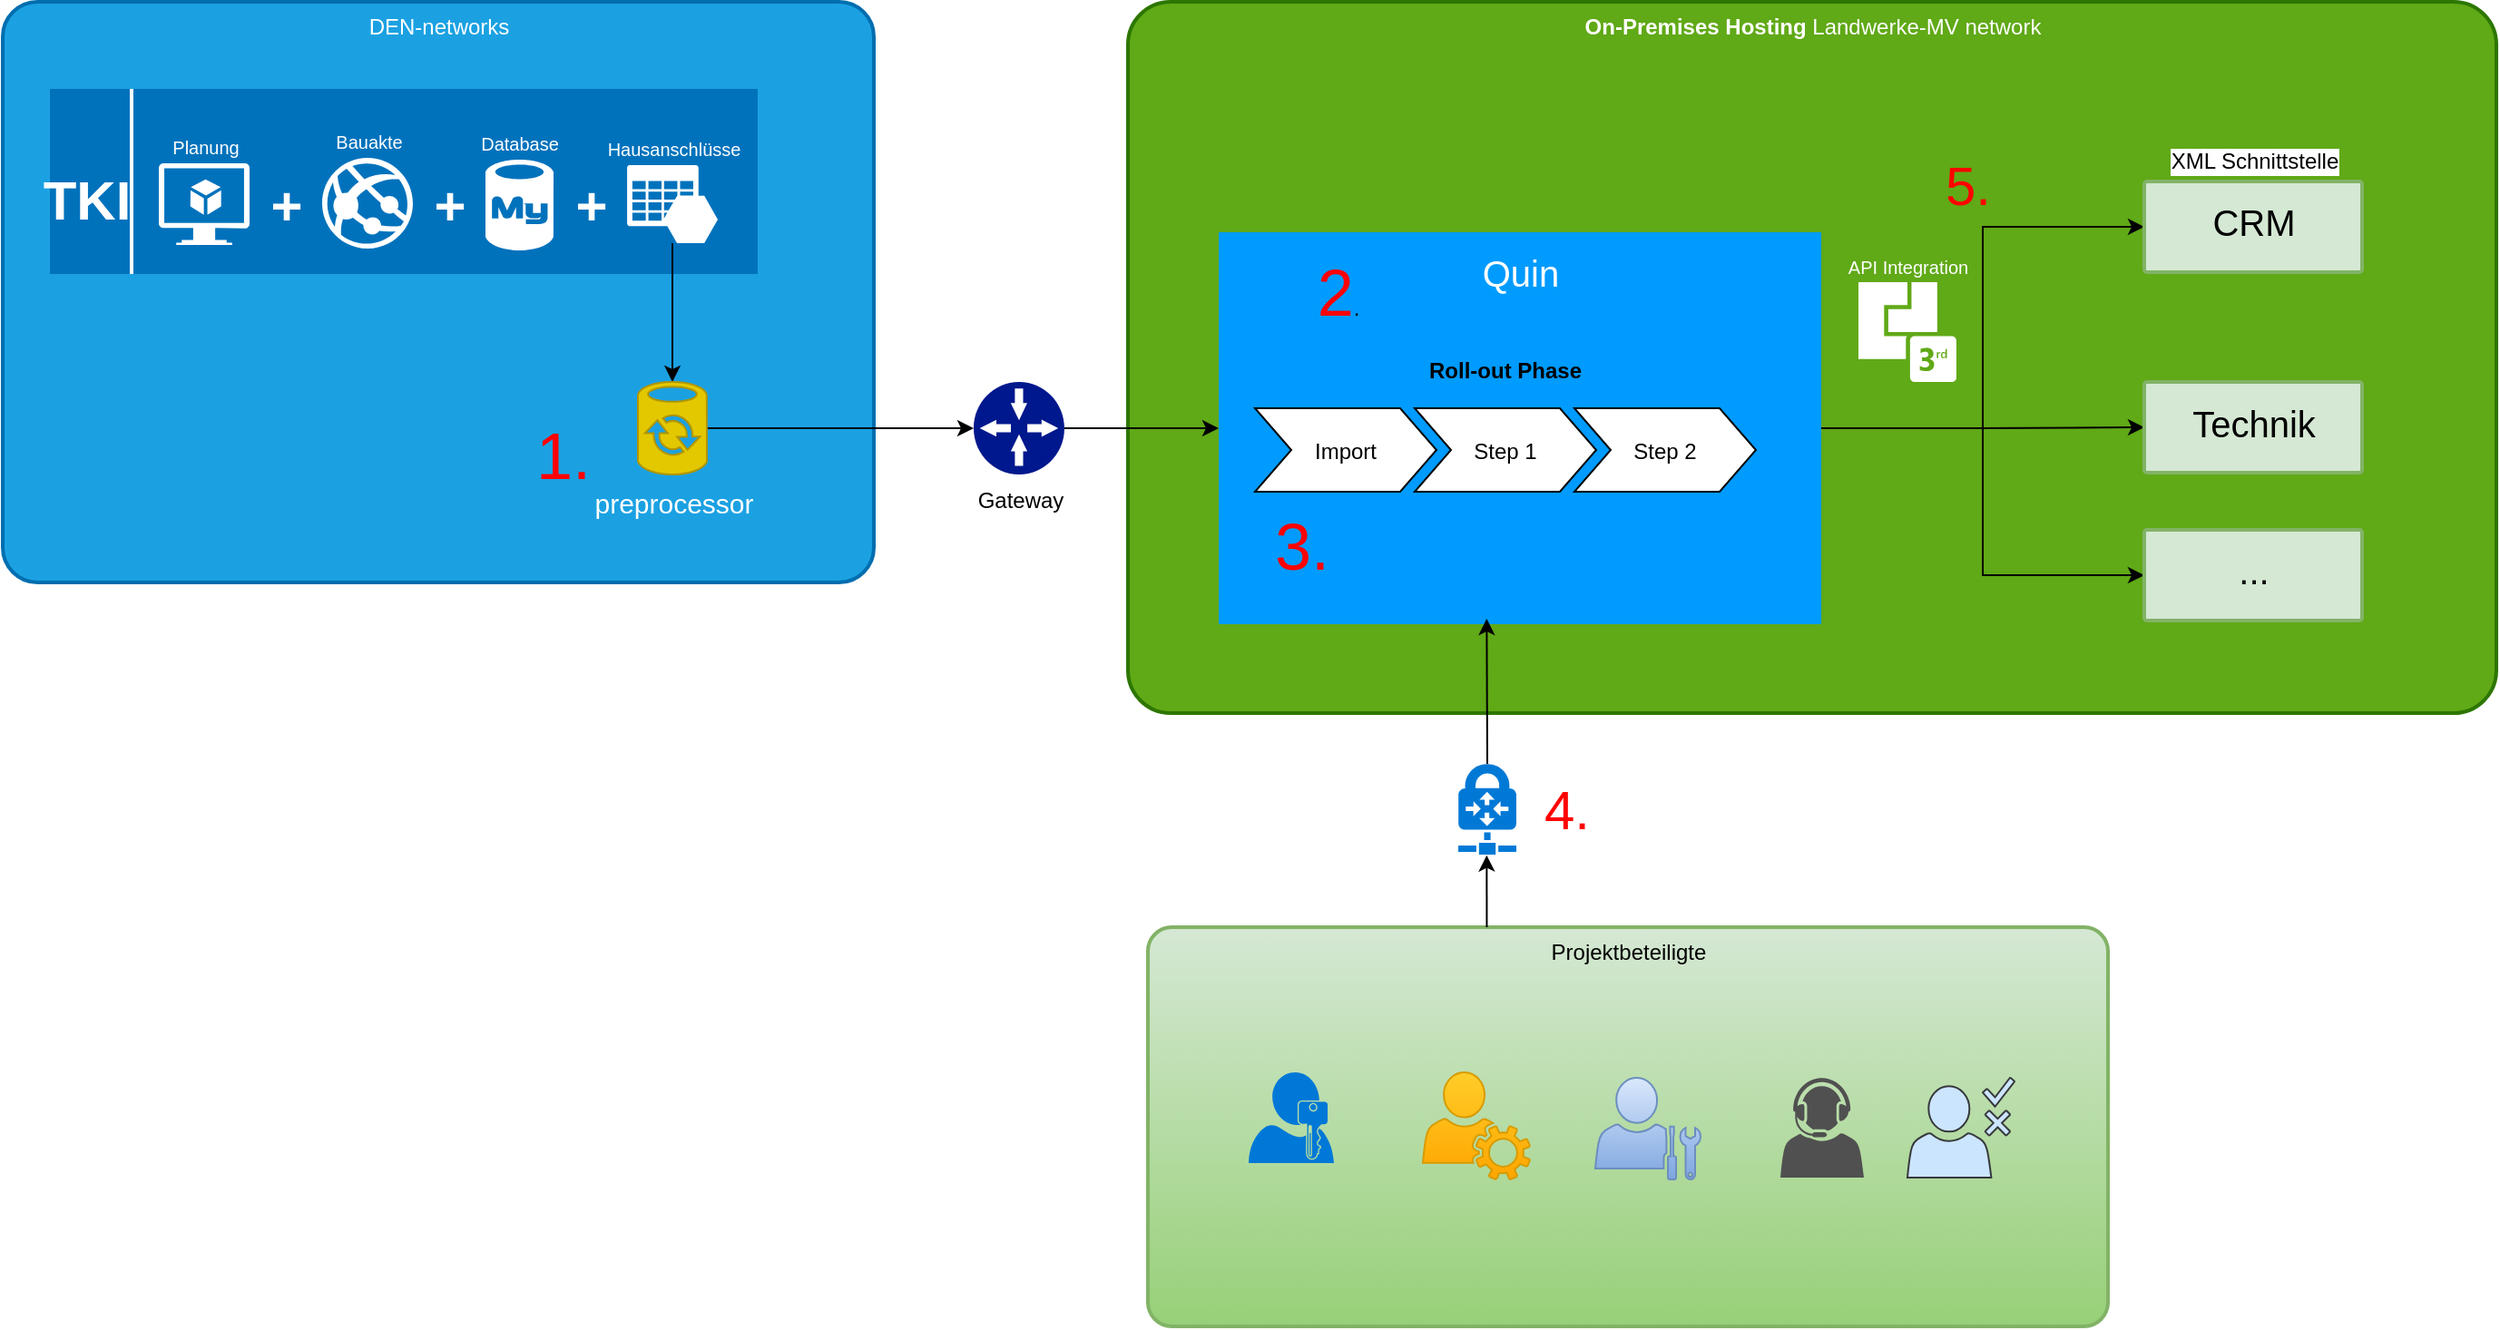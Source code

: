 <mxfile version="10.6.5" type="device"><diagram id="qdald9-SX45Sx6IMTg57" name="Page-2"><mxGraphModel dx="1601" dy="793" grid="1" gridSize="10" guides="1" tooltips="1" connect="1" arrows="1" fold="1" page="1" pageScale="1" pageWidth="827" pageHeight="1169" math="0" shadow="0"><root><mxCell id="bi4_-UmR3I2OivVxV_bk-0"/><mxCell id="bi4_-UmR3I2OivVxV_bk-1" parent="bi4_-UmR3I2OivVxV_bk-0"/><mxCell id="_aOTITyeqIsoyQbv_Hq8-31" value="Projektbeteiligte" style="rounded=1;whiteSpace=wrap;html=1;shadow=0;strokeWidth=2;fillColor=#d5e8d4;fontSize=12;align=center;strokeColor=#82b366;arcSize=6;verticalAlign=top;gradientColor=#97d077;" parent="bi4_-UmR3I2OivVxV_bk-1" vertex="1"><mxGeometry x="770.5" y="776" width="529" height="220" as="geometry"/></mxCell><mxCell id="_aOTITyeqIsoyQbv_Hq8-8" value="Gateway" style="shadow=0;dashed=0;html=1;strokeColor=none;labelPosition=center;verticalLabelPosition=bottom;verticalAlign=top;align=center;shape=mxgraph.mscae.enterprise.gateway;fillColor=#00188D;" parent="bi4_-UmR3I2OivVxV_bk-1" vertex="1"><mxGeometry x="674.5" y="475.5" width="50" height="51" as="geometry"/></mxCell><mxCell id="LQe0x_dqSkGnjZKYDqyj-0" value="DEN-networks" style="rounded=1;whiteSpace=wrap;html=1;shadow=0;strokeWidth=2;fillColor=#1ba1e2;fontSize=12;align=center;strokeColor=#006EAF;arcSize=6;verticalAlign=top;fontColor=#ffffff;" parent="bi4_-UmR3I2OivVxV_bk-1" vertex="1"><mxGeometry x="139.5" y="266" width="480" height="320" as="geometry"/></mxCell><mxCell id="0SOgMrUA5A4d7YRFdegA-0" value="&lt;span style=&quot;background-color: transparent&quot;&gt;&lt;b&gt;On-Premises Hosting &lt;/b&gt;Landwerke-MV network&lt;/span&gt;" style="rounded=1;whiteSpace=wrap;html=1;shadow=0;strokeWidth=2;fillColor=#60a917;fontSize=12;align=center;strokeColor=#2D7600;arcSize=6;verticalAlign=top;fontColor=#ffffff;" parent="bi4_-UmR3I2OivVxV_bk-1" vertex="1"><mxGeometry x="759.5" y="266" width="754" height="392" as="geometry"/></mxCell><mxCell id="0SOgMrUA5A4d7YRFdegA-2" value="" style="edgeStyle=orthogonalEdgeStyle;rounded=0;orthogonalLoop=1;jettySize=auto;html=1;" parent="bi4_-UmR3I2OivVxV_bk-1" source="_aS-jFaBqKafhfwbFSSw-0" target="0SOgMrUA5A4d7YRFdegA-1" edge="1"><mxGeometry relative="1" as="geometry"/></mxCell><mxCell id="0SOgMrUA5A4d7YRFdegA-3" value="XML Schnittstelle" style="text;html=1;resizable=0;points=[];align=center;verticalAlign=middle;labelBackgroundColor=#ffffff;" parent="0SOgMrUA5A4d7YRFdegA-2" vertex="1" connectable="0"><mxGeometry x="-0.351" y="22" relative="1" as="geometry"><mxPoint x="171.5" y="-142.5" as="offset"/></mxGeometry></mxCell><mxCell id="0SOgMrUA5A4d7YRFdegA-7" style="edgeStyle=orthogonalEdgeStyle;rounded=0;orthogonalLoop=1;jettySize=auto;html=1;" parent="bi4_-UmR3I2OivVxV_bk-1" source="_aS-jFaBqKafhfwbFSSw-0" target="0SOgMrUA5A4d7YRFdegA-4" edge="1"><mxGeometry relative="1" as="geometry"/></mxCell><mxCell id="0SOgMrUA5A4d7YRFdegA-8" style="edgeStyle=orthogonalEdgeStyle;rounded=0;orthogonalLoop=1;jettySize=auto;html=1;" parent="bi4_-UmR3I2OivVxV_bk-1" source="_aS-jFaBqKafhfwbFSSw-0" target="0SOgMrUA5A4d7YRFdegA-6" edge="1"><mxGeometry relative="1" as="geometry"/></mxCell><mxCell id="_aS-jFaBqKafhfwbFSSw-0" value="Quin" style="whiteSpace=wrap;html=1;rounded=0;shadow=0;strokeColor=none;strokeWidth=2;fillColor=#009BFF;fontSize=20;fontColor=#FFFFFF;align=center;arcSize=3;verticalAlign=top;spacingTop=4;" parent="bi4_-UmR3I2OivVxV_bk-1" vertex="1"><mxGeometry x="809.5" y="393" width="332" height="216" as="geometry"/></mxCell><mxCell id="0SOgMrUA5A4d7YRFdegA-1" value="CRM" style="whiteSpace=wrap;html=1;rounded=1;shadow=0;strokeColor=#82b366;strokeWidth=2;fillColor=#d5e8d4;fontSize=20;align=center;arcSize=3;verticalAlign=top;spacingTop=4;" parent="bi4_-UmR3I2OivVxV_bk-1" vertex="1"><mxGeometry x="1319.5" y="365" width="120" height="50" as="geometry"/></mxCell><mxCell id="0SOgMrUA5A4d7YRFdegA-4" value="Technik" style="whiteSpace=wrap;html=1;rounded=1;shadow=0;strokeColor=#82b366;strokeWidth=2;fillColor=#d5e8d4;fontSize=20;align=center;arcSize=3;verticalAlign=top;spacingTop=4;" parent="bi4_-UmR3I2OivVxV_bk-1" vertex="1"><mxGeometry x="1319.5" y="475.5" width="120" height="50" as="geometry"/></mxCell><mxCell id="0SOgMrUA5A4d7YRFdegA-6" value="..." style="whiteSpace=wrap;html=1;rounded=1;shadow=0;strokeColor=#82b366;strokeWidth=2;fillColor=#d5e8d4;fontSize=20;align=center;arcSize=3;verticalAlign=top;spacingTop=4;" parent="bi4_-UmR3I2OivVxV_bk-1" vertex="1"><mxGeometry x="1319.5" y="557" width="120" height="50" as="geometry"/></mxCell><mxCell id="LQe0x_dqSkGnjZKYDqyj-3" value="" style="group" parent="bi4_-UmR3I2OivVxV_bk-1" vertex="1" connectable="0"><mxGeometry x="165.5" y="314" width="390" height="102" as="geometry"/></mxCell><mxCell id="LQe0x_dqSkGnjZKYDqyj-2" value="" style="group" parent="LQe0x_dqSkGnjZKYDqyj-3" vertex="1" connectable="0"><mxGeometry width="390" height="102" as="geometry"/></mxCell><mxCell id="xMPxoZATAE6m3gNkNtiz-0" value="" style="rounded=0;whiteSpace=wrap;html=1;shadow=0;strokeWidth=2;fillColor=#0072BC;fontSize=12;fontColor=#FFFFFF;align=center;strokeColor=none;arcSize=3;verticalAlign=top;" parent="LQe0x_dqSkGnjZKYDqyj-2" vertex="1"><mxGeometry width="390" height="102" as="geometry"/></mxCell><mxCell id="xMPxoZATAE6m3gNkNtiz-1" value="TKI" style="text;html=1;strokeColor=none;fillColor=none;align=center;verticalAlign=middle;whiteSpace=wrap;rounded=1;shadow=0;fontSize=30;fontColor=#FFFFFF;fontStyle=1" parent="LQe0x_dqSkGnjZKYDqyj-2" vertex="1"><mxGeometry y="43" width="40" height="35" as="geometry"/></mxCell><mxCell id="xMPxoZATAE6m3gNkNtiz-2" value="Planung" style="shadow=0;html=1;strokeColor=none;fillColor=#FFFFFF;labelPosition=center;verticalLabelPosition=top;verticalAlign=bottom;shape=mxgraph.azure.virtual_machine_feature;rounded=0;fontSize=10;fontColor=#FFFFFF;align=center;" parent="LQe0x_dqSkGnjZKYDqyj-2" vertex="1"><mxGeometry x="60" y="41" width="50" height="45" as="geometry"/></mxCell><mxCell id="xMPxoZATAE6m3gNkNtiz-3" value="" style="line;strokeWidth=2;direction=south;html=1;rounded=0;shadow=0;fillColor=none;fontSize=30;fontColor=#FFFFFF;align=center;strokeColor=#FFFFFF;" parent="LQe0x_dqSkGnjZKYDqyj-2" vertex="1"><mxGeometry x="40" width="10" height="102" as="geometry"/></mxCell><mxCell id="xMPxoZATAE6m3gNkNtiz-4" value="+" style="text;html=1;strokeColor=none;fillColor=none;align=center;verticalAlign=middle;whiteSpace=wrap;rounded=1;shadow=0;fontSize=30;fontColor=#FFFFFF;fontStyle=1" parent="LQe0x_dqSkGnjZKYDqyj-2" vertex="1"><mxGeometry x="110" y="46" width="40" height="35" as="geometry"/></mxCell><mxCell id="xMPxoZATAE6m3gNkNtiz-5" value="Bauakte" style="verticalLabelPosition=top;html=1;verticalAlign=bottom;strokeColor=none;fillColor=#FFFFFF;shape=mxgraph.azure.azure_website;rounded=0;shadow=0;fontSize=10;fontColor=#FFFFFF;align=center;labelPosition=center;" parent="LQe0x_dqSkGnjZKYDqyj-2" vertex="1"><mxGeometry x="150" y="38" width="50" height="50" as="geometry"/></mxCell><mxCell id="xMPxoZATAE6m3gNkNtiz-6" value="+" style="text;html=1;strokeColor=none;fillColor=none;align=center;verticalAlign=middle;whiteSpace=wrap;rounded=1;shadow=0;fontSize=30;fontColor=#FFFFFF;fontStyle=1" parent="LQe0x_dqSkGnjZKYDqyj-2" vertex="1"><mxGeometry x="200" y="46" width="40" height="35" as="geometry"/></mxCell><mxCell id="xMPxoZATAE6m3gNkNtiz-7" value="Database" style="verticalLabelPosition=top;html=1;verticalAlign=bottom;strokeColor=none;fillColor=#FFFFFF;shape=mxgraph.azure.mysql_database;rounded=0;shadow=0;fontSize=10;fontColor=#FFFFFF;align=center;labelPosition=center;" parent="LQe0x_dqSkGnjZKYDqyj-2" vertex="1"><mxGeometry x="240" y="39" width="37.5" height="50" as="geometry"/></mxCell><mxCell id="xMPxoZATAE6m3gNkNtiz-8" value="+" style="text;html=1;strokeColor=none;fillColor=none;align=center;verticalAlign=middle;whiteSpace=wrap;rounded=1;shadow=0;fontSize=30;fontColor=#FFFFFF;fontStyle=1" parent="LQe0x_dqSkGnjZKYDqyj-2" vertex="1"><mxGeometry x="278" y="46" width="40" height="35" as="geometry"/></mxCell><mxCell id="xMPxoZATAE6m3gNkNtiz-9" value="Hausanschlüsse" style="shadow=0;html=1;strokeColor=none;labelPosition=center;verticalLabelPosition=top;verticalAlign=bottom;shape=mxgraph.mscae.cloud.azure_storage;fillColor=#FFFFFF;rounded=0;fontSize=10;fontColor=#FFFFFF;align=center;" parent="LQe0x_dqSkGnjZKYDqyj-2" vertex="1"><mxGeometry x="318" y="42" width="50" height="43" as="geometry"/></mxCell><mxCell id="LQe0x_dqSkGnjZKYDqyj-7" style="edgeStyle=orthogonalEdgeStyle;rounded=0;orthogonalLoop=1;jettySize=auto;html=1;entryX=0.5;entryY=0;entryDx=0;entryDy=0;entryPerimeter=0;" parent="bi4_-UmR3I2OivVxV_bk-1" source="xMPxoZATAE6m3gNkNtiz-9" target="LQe0x_dqSkGnjZKYDqyj-4" edge="1"><mxGeometry relative="1" as="geometry"/></mxCell><mxCell id="_aOTITyeqIsoyQbv_Hq8-10" style="edgeStyle=orthogonalEdgeStyle;rounded=0;orthogonalLoop=1;jettySize=auto;html=1;exitX=1;exitY=0.5;exitDx=0;exitDy=0;exitPerimeter=0;entryX=0;entryY=0.5;entryDx=0;entryDy=0;entryPerimeter=0;" parent="bi4_-UmR3I2OivVxV_bk-1" source="LQe0x_dqSkGnjZKYDqyj-4" target="_aOTITyeqIsoyQbv_Hq8-8" edge="1"><mxGeometry relative="1" as="geometry"/></mxCell><mxCell id="LQe0x_dqSkGnjZKYDqyj-4" value="&lt;font style=&quot;font-size: 15px&quot;&gt;preprocessor&lt;/font&gt;" style="shadow=0;dashed=0;html=1;strokeColor=#B09500;fillColor=#e3c800;labelPosition=center;verticalLabelPosition=bottom;verticalAlign=top;align=center;shape=mxgraph.azure.sql_datasync;fontColor=#ffffff;" parent="bi4_-UmR3I2OivVxV_bk-1" vertex="1"><mxGeometry x="489.5" y="475.5" width="38" height="51" as="geometry"/></mxCell><mxCell id="_aOTITyeqIsoyQbv_Hq8-11" style="edgeStyle=orthogonalEdgeStyle;rounded=0;orthogonalLoop=1;jettySize=auto;html=1;exitX=1;exitY=0.5;exitDx=0;exitDy=0;exitPerimeter=0;entryX=0;entryY=0.5;entryDx=0;entryDy=0;" parent="bi4_-UmR3I2OivVxV_bk-1" source="_aOTITyeqIsoyQbv_Hq8-8" target="_aS-jFaBqKafhfwbFSSw-0" edge="1"><mxGeometry relative="1" as="geometry"/></mxCell><mxCell id="_aOTITyeqIsoyQbv_Hq8-13" value="Roll-out Phase" style="swimlane;childLayout=stackLayout;horizontal=1;fillColor=none;horizontalStack=1;resizeParent=1;resizeParentMax=0;resizeLast=0;collapsible=0;strokeColor=none;stackBorder=10;stackSpacing=-12;resizable=1;align=center;points=[];fontColor=#000000;" parent="bi4_-UmR3I2OivVxV_bk-1" vertex="1"><mxGeometry x="819.5" y="457" width="296" height="89" as="geometry"/></mxCell><mxCell id="_aOTITyeqIsoyQbv_Hq8-14" value="Import" style="shape=step;perimeter=stepPerimeter;fixedSize=1;points=[];" parent="_aOTITyeqIsoyQbv_Hq8-13" vertex="1"><mxGeometry x="10" y="33" width="100" height="46" as="geometry"/></mxCell><mxCell id="_aOTITyeqIsoyQbv_Hq8-15" value="Step 1" style="shape=step;perimeter=stepPerimeter;fixedSize=1;points=[];" parent="_aOTITyeqIsoyQbv_Hq8-13" vertex="1"><mxGeometry x="98" y="33" width="100" height="46" as="geometry"/></mxCell><mxCell id="_aOTITyeqIsoyQbv_Hq8-16" value="Step 2" style="shape=step;perimeter=stepPerimeter;fixedSize=1;points=[];" parent="_aOTITyeqIsoyQbv_Hq8-13" vertex="1"><mxGeometry x="186" y="33" width="100" height="46" as="geometry"/></mxCell><mxCell id="_aOTITyeqIsoyQbv_Hq8-17" value="" style="shadow=0;dashed=0;html=1;strokeColor=none;labelPosition=center;verticalLabelPosition=bottom;verticalAlign=top;align=center;shape=mxgraph.mscae.enterprise.user_permissions;fillColor=#0078D7;" parent="bi4_-UmR3I2OivVxV_bk-1" vertex="1"><mxGeometry x="826" y="856" width="47" height="50" as="geometry"/></mxCell><mxCell id="_aOTITyeqIsoyQbv_Hq8-27" value="" style="shadow=0;dashed=0;html=1;strokeColor=#d79b00;fillColor=#ffcd28;labelPosition=center;verticalLabelPosition=bottom;verticalAlign=top;outlineConnect=0;align=center;shape=mxgraph.office.services.user_services;gradientColor=#ffa500;" parent="bi4_-UmR3I2OivVxV_bk-1" vertex="1"><mxGeometry x="922" y="856" width="59" height="59" as="geometry"/></mxCell><mxCell id="_aOTITyeqIsoyQbv_Hq8-28" value="" style="shadow=0;dashed=0;html=1;strokeColor=#6c8ebf;fillColor=#dae8fc;labelPosition=center;verticalLabelPosition=bottom;verticalAlign=top;outlineConnect=0;align=center;shape=mxgraph.office.users.administrator;gradientColor=#7ea6e0;" parent="bi4_-UmR3I2OivVxV_bk-1" vertex="1"><mxGeometry x="1017" y="859" width="58" height="56" as="geometry"/></mxCell><mxCell id="_aOTITyeqIsoyQbv_Hq8-29" value="" style="shadow=0;dashed=0;html=1;strokeColor=none;fillColor=#505050;labelPosition=center;verticalLabelPosition=bottom;verticalAlign=top;outlineConnect=0;align=center;shape=mxgraph.office.users.call_center_agent;" parent="bi4_-UmR3I2OivVxV_bk-1" vertex="1"><mxGeometry x="1119" y="859" width="46" height="55" as="geometry"/></mxCell><mxCell id="_aOTITyeqIsoyQbv_Hq8-30" value="" style="shadow=0;dashed=0;html=1;strokeColor=#36393d;fillColor=#cce5ff;labelPosition=center;verticalLabelPosition=bottom;verticalAlign=top;outlineConnect=0;align=center;shape=mxgraph.office.users.approver;" parent="bi4_-UmR3I2OivVxV_bk-1" vertex="1"><mxGeometry x="1189" y="859" width="59" height="55" as="geometry"/></mxCell><mxCell id="_aOTITyeqIsoyQbv_Hq8-40" style="edgeStyle=entityRelationEdgeStyle;rounded=0;comic=0;orthogonalLoop=1;jettySize=auto;html=1;exitX=0.5;exitY=0;exitDx=0;exitDy=0;exitPerimeter=0;entryX=0.5;entryY=1;entryDx=0;entryDy=0;shadow=0;strokeColor=none;" parent="bi4_-UmR3I2OivVxV_bk-1" source="_aOTITyeqIsoyQbv_Hq8-38" target="_aS-jFaBqKafhfwbFSSw-0" edge="1"><mxGeometry relative="1" as="geometry"/></mxCell><mxCell id="_aOTITyeqIsoyQbv_Hq8-44" style="edgeStyle=none;rounded=0;comic=0;orthogonalLoop=1;jettySize=auto;html=1;exitX=0.5;exitY=0;exitDx=0;exitDy=0;exitPerimeter=0;shadow=0;strokeColor=#000000;" parent="bi4_-UmR3I2OivVxV_bk-1" source="_aOTITyeqIsoyQbv_Hq8-38" edge="1"><mxGeometry relative="1" as="geometry"><mxPoint x="957.167" y="606" as="targetPoint"/></mxGeometry></mxCell><mxCell id="_aOTITyeqIsoyQbv_Hq8-46" style="edgeStyle=none;rounded=0;comic=0;orthogonalLoop=1;jettySize=auto;html=1;entryX=0.5;entryY=1;entryDx=0;entryDy=0;entryPerimeter=0;shadow=0;strokeColor=#000000;exitX=0.353;exitY=0;exitDx=0;exitDy=0;exitPerimeter=0;" parent="bi4_-UmR3I2OivVxV_bk-1" source="_aOTITyeqIsoyQbv_Hq8-31" edge="1"><mxGeometry relative="1" as="geometry"><mxPoint x="957.5" y="780" as="sourcePoint"/><mxPoint x="957.167" y="736.333" as="targetPoint"/></mxGeometry></mxCell><mxCell id="_aOTITyeqIsoyQbv_Hq8-38" value="" style="shadow=0;dashed=0;html=1;strokeColor=none;labelPosition=center;verticalLabelPosition=bottom;verticalAlign=top;align=center;shape=mxgraph.mscae.cloud.vpn_gateway;fillColor=#0079D6;" parent="bi4_-UmR3I2OivVxV_bk-1" vertex="1"><mxGeometry x="941.5" y="686" width="32" height="50" as="geometry"/></mxCell><mxCell id="_kR2akjMdM5Ssp9mWfe_-0" value="API Integration" style="shadow=0;html=1;strokeColor=none;fillColor=#FFFFFF;labelPosition=center;verticalLabelPosition=top;verticalAlign=bottom;shape=mxgraph.office.communications.3rd_party_integration;rounded=0;fontSize=10;fontColor=#FFFFFF;align=center;direction=east;" parent="bi4_-UmR3I2OivVxV_bk-1" vertex="1"><mxGeometry x="1162" y="420.5" width="54" height="55" as="geometry"/></mxCell><mxCell id="B0XD92GcOf9ArexvE2bB-2" value="&lt;font style=&quot;font-size: 36px&quot; color=&quot;#FF0000&quot;&gt;1.&lt;/font&gt;" style="text;html=1;resizable=0;autosize=1;align=center;verticalAlign=middle;points=[];fillColor=none;strokeColor=none;rounded=0;" parent="bi4_-UmR3I2OivVxV_bk-1" vertex="1"><mxGeometry x="423" y="500.5" width="50" height="30" as="geometry"/></mxCell><mxCell id="B0XD92GcOf9ArexvE2bB-3" value="&lt;font style=&quot;font-size: 36px&quot; color=&quot;#FF0000&quot;&gt;2&lt;/font&gt;." style="text;html=1;resizable=0;autosize=1;align=center;verticalAlign=middle;points=[];fillColor=none;strokeColor=none;rounded=0;" parent="bi4_-UmR3I2OivVxV_bk-1" vertex="1"><mxGeometry x="854.5" y="411" width="40" height="30" as="geometry"/></mxCell><mxCell id="B0XD92GcOf9ArexvE2bB-4" value="&lt;font style=&quot;font-size: 36px&quot; color=&quot;#FF0000&quot;&gt;3.&lt;/font&gt;" style="text;html=1;resizable=0;autosize=1;align=center;verticalAlign=middle;points=[];fillColor=none;strokeColor=none;rounded=0;" parent="bi4_-UmR3I2OivVxV_bk-1" vertex="1"><mxGeometry x="829.5" y="551" width="50" height="30" as="geometry"/></mxCell><mxCell id="B0XD92GcOf9ArexvE2bB-5" value="&lt;font style=&quot;font-size: 30px&quot; color=&quot;#FF0000&quot;&gt;4.&lt;/font&gt;" style="text;html=1;resizable=0;autosize=1;align=center;verticalAlign=middle;points=[];fillColor=none;strokeColor=none;rounded=0;" parent="bi4_-UmR3I2OivVxV_bk-1" vertex="1"><mxGeometry x="981" y="696" width="40" height="30" as="geometry"/></mxCell><mxCell id="B0XD92GcOf9ArexvE2bB-6" value="&lt;font style=&quot;font-size: 30px&quot; color=&quot;#FF0000&quot;&gt;5.&lt;/font&gt;" style="text;html=1;resizable=0;autosize=1;align=center;verticalAlign=middle;points=[];fillColor=none;strokeColor=none;rounded=0;" parent="bi4_-UmR3I2OivVxV_bk-1" vertex="1"><mxGeometry x="1202" y="352" width="40" height="30" as="geometry"/></mxCell></root></mxGraphModel></diagram></mxfile>